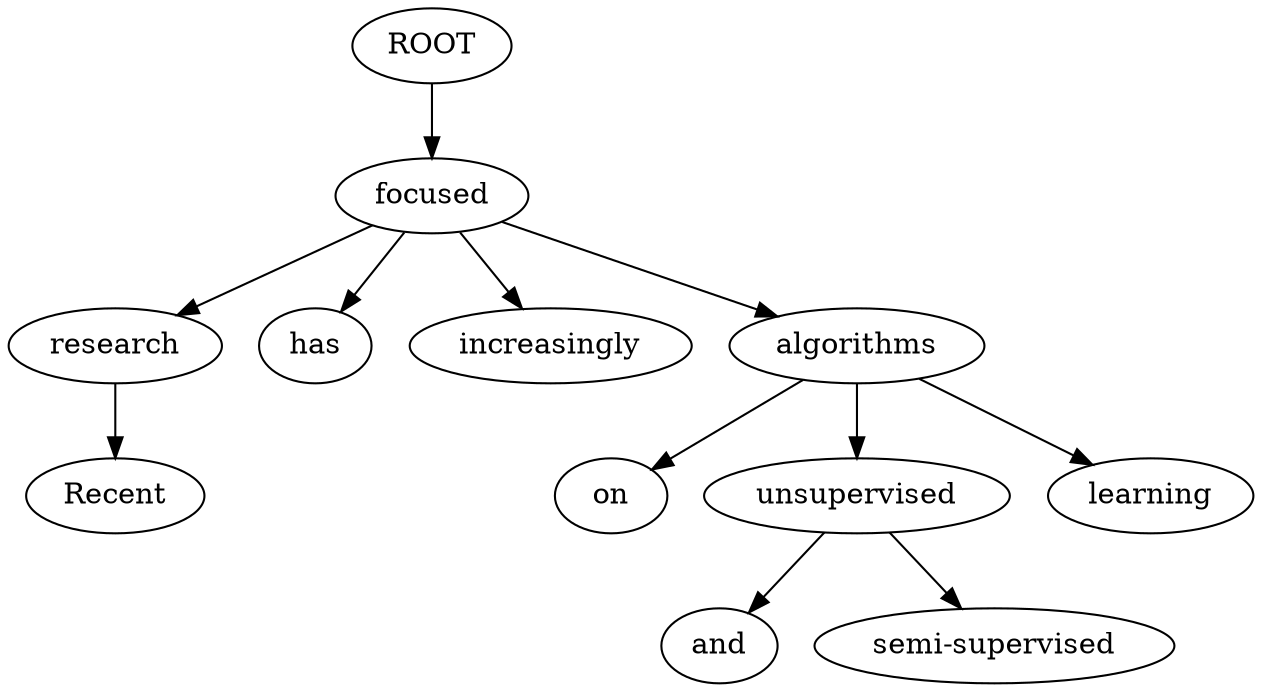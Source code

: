 digraph graph27 {
	node0 [label="ROOT"];
	node1 [label="Recent"];
	node2 [label="research"];
	node3 [label="has"];
	node4 [label="increasingly"];
	node5 [label="focused"];
	node6 [label="on"];
	node7 [label="unsupervised"];
	node8 [label="and"];
	node9 [label="semi-supervised"];
	node10 [label="learning"];
	node11 [label="algorithms"];
	node0 -> node5;
	node2 -> node1;
	node5 -> node2;
	node5 -> node3;
	node5 -> node4;
	node11 -> node6;
	node11 -> node7;
	node7 -> node8;
	node7 -> node9;
	node11 -> node10;
	node5 -> node11;
}
